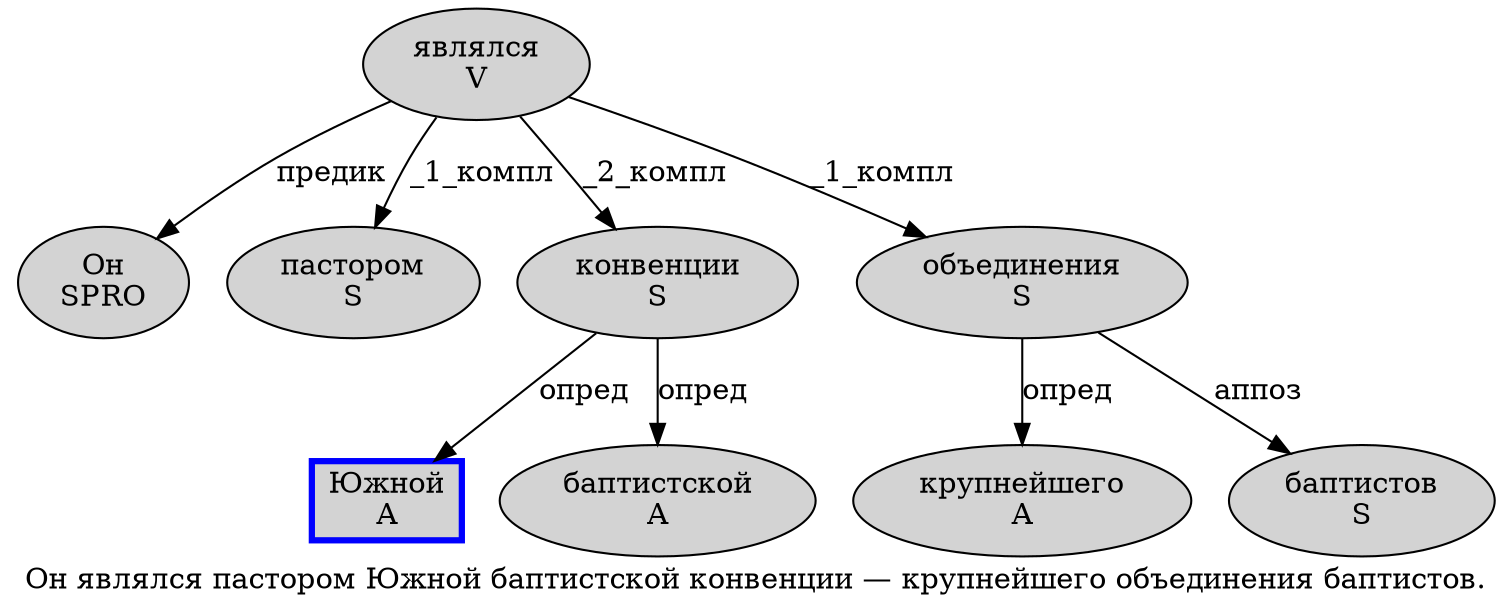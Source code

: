 digraph SENTENCE_127 {
	graph [label="Он являлся пастором Южной баптистской конвенции — крупнейшего объединения баптистов."]
	node [style=filled]
		0 [label="Он
SPRO" color="" fillcolor=lightgray penwidth=1 shape=ellipse]
		1 [label="являлся
V" color="" fillcolor=lightgray penwidth=1 shape=ellipse]
		2 [label="пастором
S" color="" fillcolor=lightgray penwidth=1 shape=ellipse]
		3 [label="Южной
A" color=blue fillcolor=lightgray penwidth=3 shape=box]
		4 [label="баптистской
A" color="" fillcolor=lightgray penwidth=1 shape=ellipse]
		5 [label="конвенции
S" color="" fillcolor=lightgray penwidth=1 shape=ellipse]
		7 [label="крупнейшего
A" color="" fillcolor=lightgray penwidth=1 shape=ellipse]
		8 [label="объединения
S" color="" fillcolor=lightgray penwidth=1 shape=ellipse]
		9 [label="баптистов
S" color="" fillcolor=lightgray penwidth=1 shape=ellipse]
			5 -> 3 [label="опред"]
			5 -> 4 [label="опред"]
			1 -> 0 [label="предик"]
			1 -> 2 [label="_1_компл"]
			1 -> 5 [label="_2_компл"]
			1 -> 8 [label="_1_компл"]
			8 -> 7 [label="опред"]
			8 -> 9 [label="аппоз"]
}